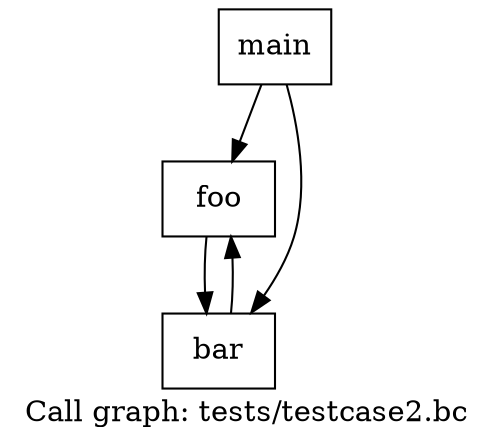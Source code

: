 digraph "Call graph: tests/testcase2.bc" {
	label="Call graph: tests/testcase2.bc";

	Node0x55ba3b9e4cb0 [shape=record,label="{main}"];
	Node0x55ba3b9e4cb0 -> Node0x55ba3b9e4d60;
	Node0x55ba3b9e4cb0 -> Node0x55ba3b9e4e10;
	Node0x55ba3b9e4d60 [shape=record,label="{foo}"];
	Node0x55ba3b9e4d60 -> Node0x55ba3b9e4e10;
	Node0x55ba3b9e4e10 [shape=record,label="{bar}"];
	Node0x55ba3b9e4e10 -> Node0x55ba3b9e4d60;
}
